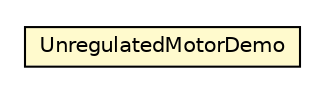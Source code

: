 #!/usr/local/bin/dot
#
# Class diagram 
# Generated by UMLGraph version R5_6 (http://www.umlgraph.org/)
#

digraph G {
	edge [fontname="Helvetica",fontsize=10,labelfontname="Helvetica",labelfontsize=10];
	node [fontname="Helvetica",fontsize=10,shape=plaintext];
	nodesep=0.25;
	ranksep=0.5;
	// examples.hardware.actuators.motors.UnregulatedMotorDemo
	c12542 [label=<<table title="examples.hardware.actuators.motors.UnregulatedMotorDemo" border="0" cellborder="1" cellspacing="0" cellpadding="2" port="p" bgcolor="lemonChiffon" href="./UnregulatedMotorDemo.html">
		<tr><td><table border="0" cellspacing="0" cellpadding="1">
<tr><td align="center" balign="center"> UnregulatedMotorDemo </td></tr>
		</table></td></tr>
		</table>>, URL="./UnregulatedMotorDemo.html", fontname="Helvetica", fontcolor="black", fontsize=10.0];
}

